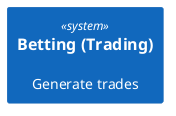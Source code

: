 @startuml SportRadar
!include <C4/C4_Container>
System(Betting, "Betting (Trading)", "Generate trades", $link="./container/index.puml")
@enduml